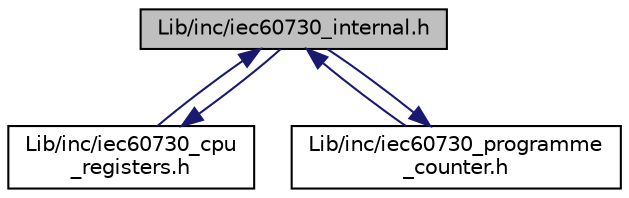 digraph "Lib/inc/iec60730_internal.h"
{
 // LATEX_PDF_SIZE
  edge [fontname="Helvetica",fontsize="10",labelfontname="Helvetica",labelfontsize="10"];
  node [fontname="Helvetica",fontsize="10",shape=record];
  Node1 [label="Lib/inc/iec60730_internal.h",height=0.2,width=0.4,color="black", fillcolor="grey75", style="filled", fontcolor="black",tooltip="Internal definitions."];
  Node1 -> Node2 [dir="back",color="midnightblue",fontsize="10",style="solid",fontname="Helvetica"];
  Node2 [label="Lib/inc/iec60730_cpu\l_registers.h",height=0.2,width=0.4,color="black", fillcolor="white", style="filled",URL="$iec60730__cpu__registers_8h.html",tooltip="CPU Registers check."];
  Node2 -> Node1 [dir="back",color="midnightblue",fontsize="10",style="solid",fontname="Helvetica"];
  Node1 -> Node3 [dir="back",color="midnightblue",fontsize="10",style="solid",fontname="Helvetica"];
  Node3 [label="Lib/inc/iec60730_programme\l_counter.h",height=0.2,width=0.4,color="black", fillcolor="white", style="filled",URL="$iec60730__programme__counter_8h.html",tooltip="Program Counter check."];
  Node3 -> Node1 [dir="back",color="midnightblue",fontsize="10",style="solid",fontname="Helvetica"];
}
